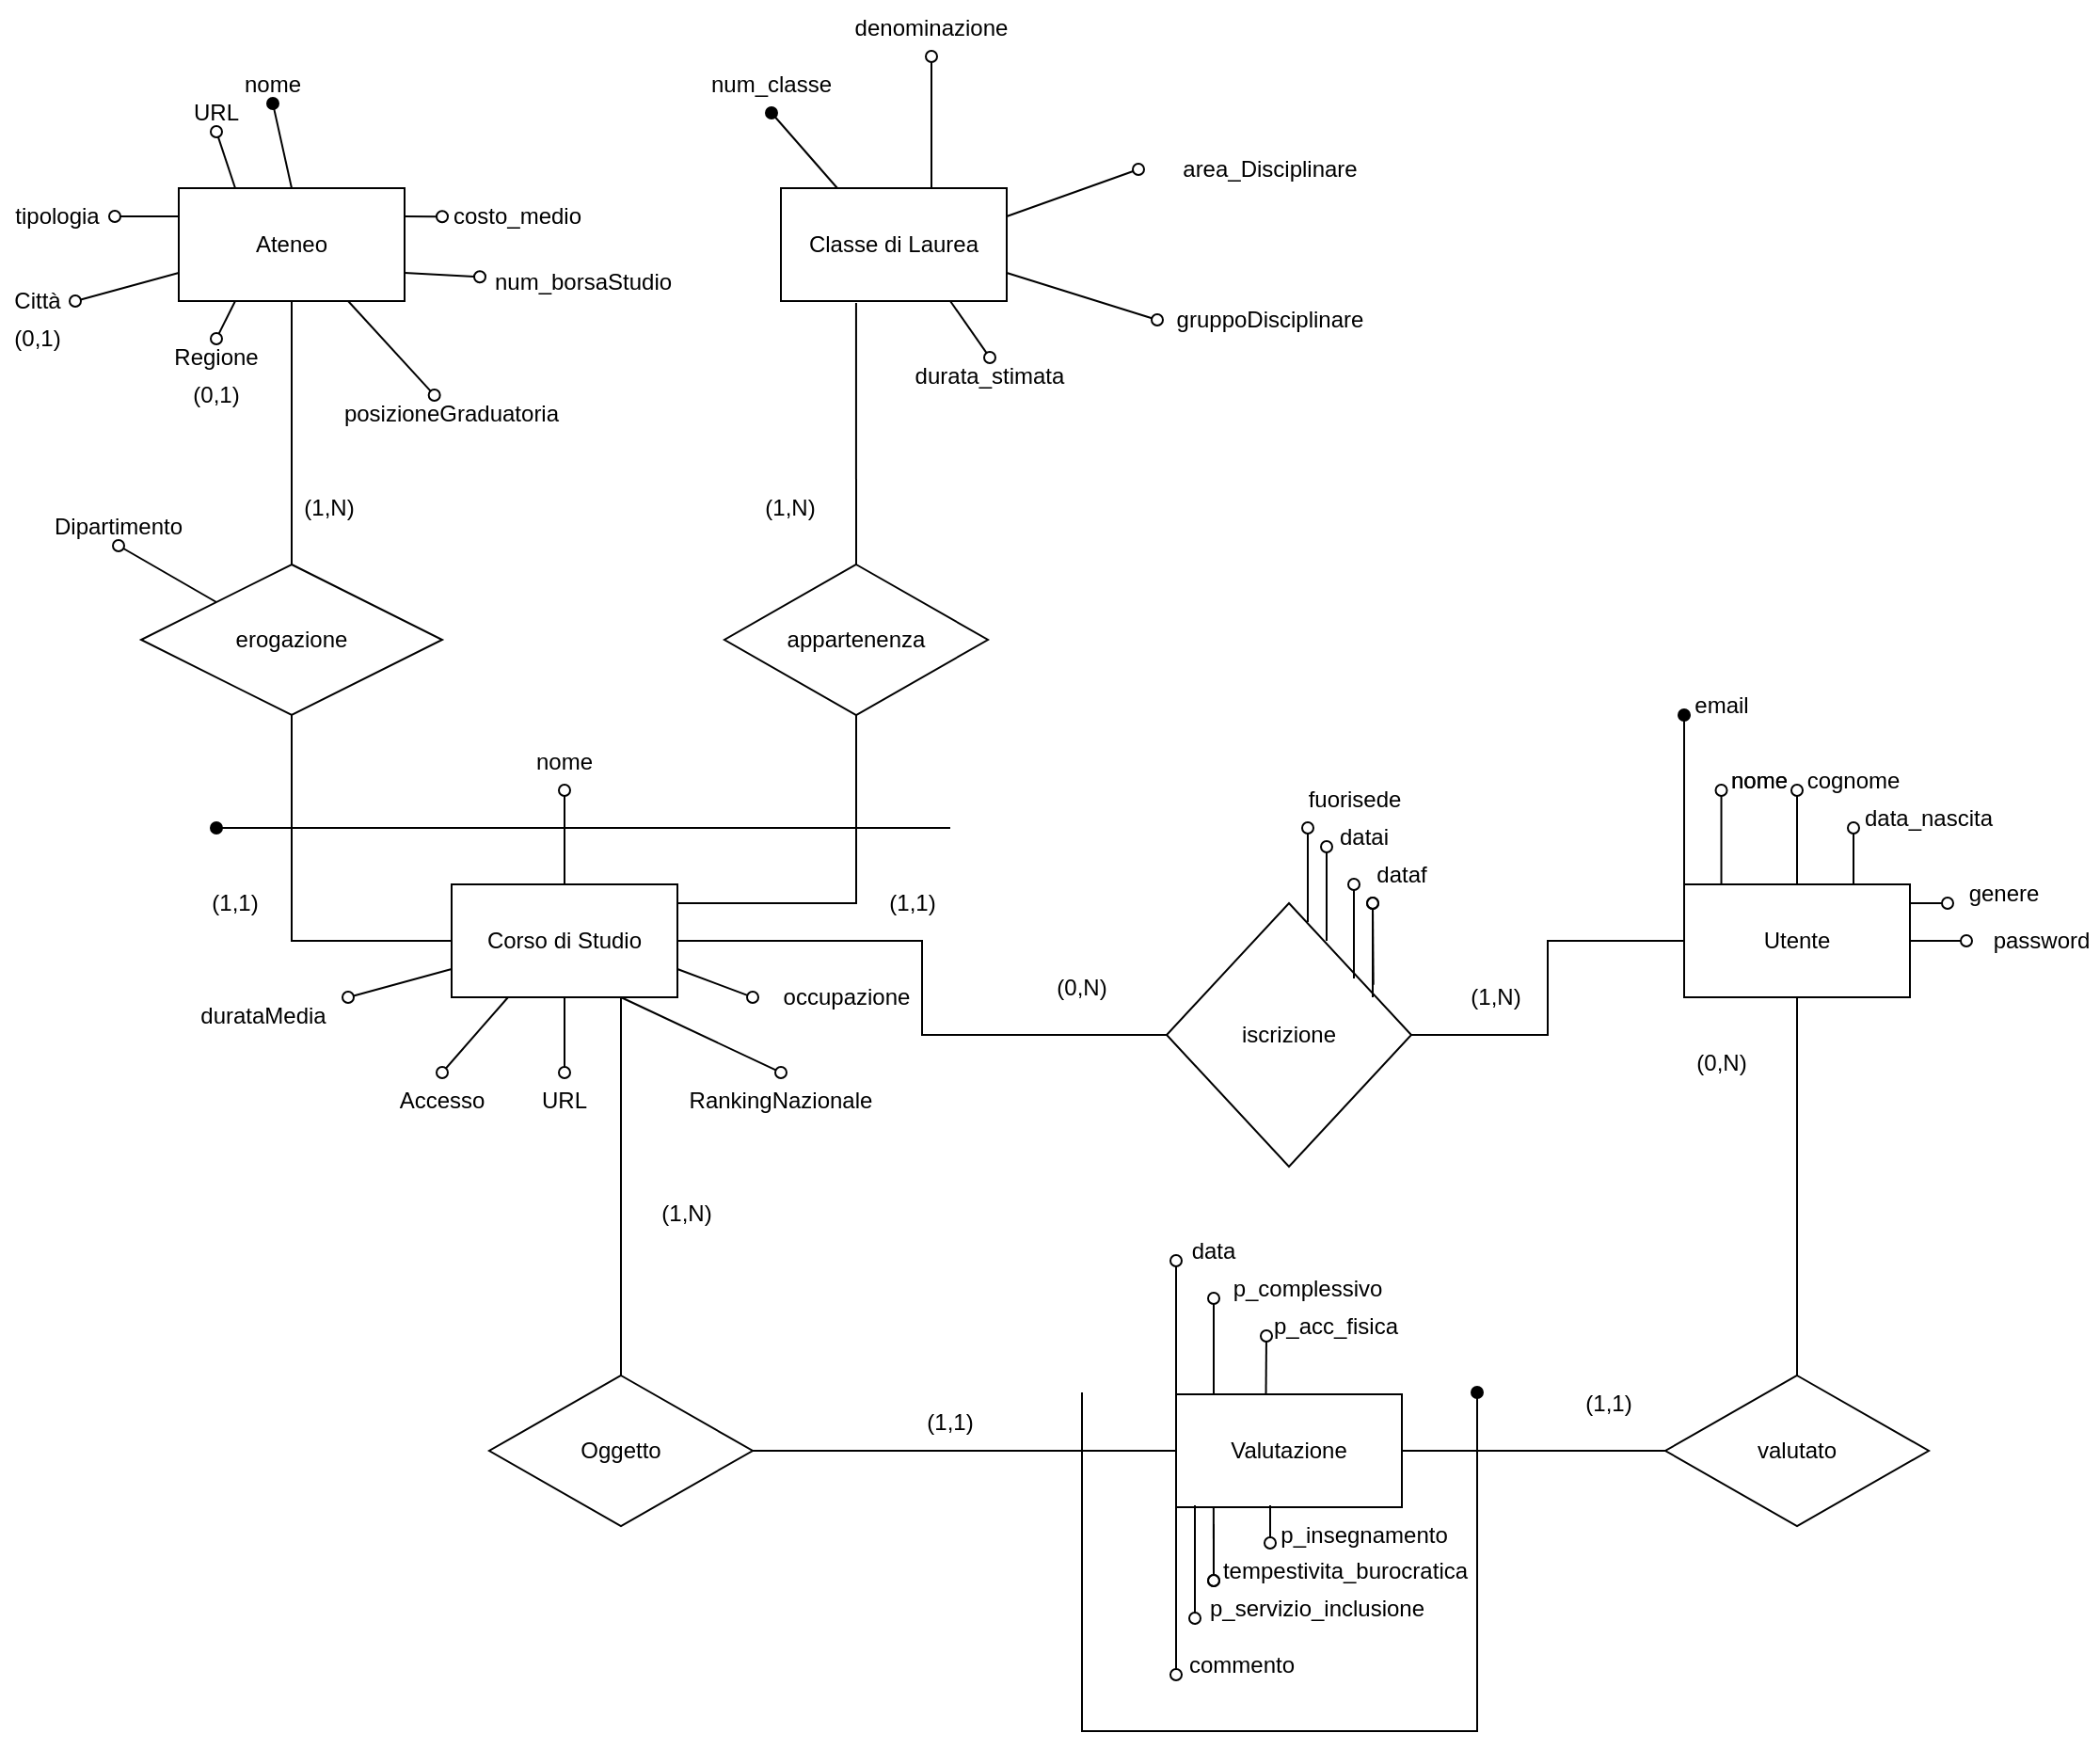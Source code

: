 <mxfile version="20.0.4" type="github">
  <diagram id="Tw52G5-9iIKf3SuXPhqS" name="Pagina-1">
    <mxGraphModel dx="1358" dy="793" grid="1" gridSize="10" guides="1" tooltips="1" connect="1" arrows="1" fold="1" page="1" pageScale="1" pageWidth="1200" pageHeight="1920" math="0" shadow="0">
      <root>
        <mxCell id="0" />
        <mxCell id="1" parent="0" />
        <mxCell id="Zc3-pc-Ox-bb7q902xQl-1" value="Classe di Laurea" style="rounded=0;whiteSpace=wrap;html=1;" parent="1" vertex="1">
          <mxGeometry x="490" y="220" width="120" height="60" as="geometry" />
        </mxCell>
        <mxCell id="Zc3-pc-Ox-bb7q902xQl-2" value="" style="endArrow=oval;html=1;exitX=0.25;exitY=0;exitDx=0;exitDy=0;startArrow=none;startFill=0;endFill=1;entryX=0.5;entryY=1;entryDx=0;entryDy=0;" parent="1" source="Zc3-pc-Ox-bb7q902xQl-1" target="Zc3-pc-Ox-bb7q902xQl-3" edge="1">
          <mxGeometry width="50" height="50" relative="1" as="geometry">
            <mxPoint x="530" y="280" as="sourcePoint" />
            <mxPoint x="520" y="180" as="targetPoint" />
          </mxGeometry>
        </mxCell>
        <mxCell id="Zc3-pc-Ox-bb7q902xQl-3" value="num_classe" style="text;html=1;strokeColor=none;fillColor=none;align=center;verticalAlign=middle;whiteSpace=wrap;rounded=0;" parent="1" vertex="1">
          <mxGeometry x="440" y="150" width="90" height="30" as="geometry" />
        </mxCell>
        <mxCell id="Zc3-pc-Ox-bb7q902xQl-4" value="" style="endArrow=oval;html=1;exitX=0.25;exitY=0;exitDx=0;exitDy=0;startArrow=none;startFill=0;endFill=0;entryX=0.5;entryY=1;entryDx=0;entryDy=0;" parent="1" target="Zc3-pc-Ox-bb7q902xQl-5" edge="1">
          <mxGeometry width="50" height="50" relative="1" as="geometry">
            <mxPoint x="570" y="220" as="sourcePoint" />
            <mxPoint x="570" y="180" as="targetPoint" />
          </mxGeometry>
        </mxCell>
        <mxCell id="Zc3-pc-Ox-bb7q902xQl-5" value="denominazione" style="text;html=1;strokeColor=none;fillColor=none;align=center;verticalAlign=middle;whiteSpace=wrap;rounded=0;" parent="1" vertex="1">
          <mxGeometry x="515" y="120" width="110" height="30" as="geometry" />
        </mxCell>
        <mxCell id="Zc3-pc-Ox-bb7q902xQl-7" value="" style="endArrow=oval;html=1;exitX=1;exitY=0.25;exitDx=0;exitDy=0;startArrow=none;startFill=0;endFill=0;entryX=0;entryY=0.5;entryDx=0;entryDy=0;" parent="1" source="Zc3-pc-Ox-bb7q902xQl-1" target="Zc3-pc-Ox-bb7q902xQl-8" edge="1">
          <mxGeometry width="50" height="50" relative="1" as="geometry">
            <mxPoint x="650" y="240" as="sourcePoint" />
            <mxPoint x="650" y="200" as="targetPoint" />
          </mxGeometry>
        </mxCell>
        <mxCell id="Zc3-pc-Ox-bb7q902xQl-8" value="area_Disciplinare" style="text;html=1;strokeColor=none;fillColor=none;align=center;verticalAlign=middle;whiteSpace=wrap;rounded=0;" parent="1" vertex="1">
          <mxGeometry x="680" y="200" width="140" height="20" as="geometry" />
        </mxCell>
        <mxCell id="Zc3-pc-Ox-bb7q902xQl-11" value="gruppoDisciplinare" style="text;html=1;strokeColor=none;fillColor=none;align=center;verticalAlign=middle;whiteSpace=wrap;rounded=0;" parent="1" vertex="1">
          <mxGeometry x="690" y="280" width="120" height="20" as="geometry" />
        </mxCell>
        <mxCell id="Zc3-pc-Ox-bb7q902xQl-12" value="" style="endArrow=oval;html=1;exitX=1;exitY=0.75;exitDx=0;exitDy=0;startArrow=none;startFill=0;endFill=0;entryX=0;entryY=0.5;entryDx=0;entryDy=0;" parent="1" source="Zc3-pc-Ox-bb7q902xQl-1" target="Zc3-pc-Ox-bb7q902xQl-11" edge="1">
          <mxGeometry width="50" height="50" relative="1" as="geometry">
            <mxPoint x="610" y="300" as="sourcePoint" />
            <mxPoint x="660" y="295" as="targetPoint" />
          </mxGeometry>
        </mxCell>
        <mxCell id="Zc3-pc-Ox-bb7q902xQl-13" value="durata_stimata" style="text;html=1;strokeColor=none;fillColor=none;align=center;verticalAlign=middle;whiteSpace=wrap;rounded=0;" parent="1" vertex="1">
          <mxGeometry x="541" y="310" width="120" height="20" as="geometry" />
        </mxCell>
        <mxCell id="Zc3-pc-Ox-bb7q902xQl-14" value="" style="endArrow=oval;html=1;exitX=0.75;exitY=1;exitDx=0;exitDy=0;startArrow=none;startFill=0;endFill=0;entryX=0.5;entryY=0;entryDx=0;entryDy=0;" parent="1" source="Zc3-pc-Ox-bb7q902xQl-1" target="Zc3-pc-Ox-bb7q902xQl-13" edge="1">
          <mxGeometry width="50" height="50" relative="1" as="geometry">
            <mxPoint x="570" y="330" as="sourcePoint" />
            <mxPoint x="620" y="360" as="targetPoint" />
          </mxGeometry>
        </mxCell>
        <mxCell id="Zc3-pc-Ox-bb7q902xQl-84" style="edgeStyle=none;rounded=0;orthogonalLoop=1;jettySize=auto;html=1;exitX=0.75;exitY=1;exitDx=0;exitDy=0;entryX=0.5;entryY=0;entryDx=0;entryDy=0;startArrow=none;startFill=0;endArrow=oval;endFill=0;" parent="1" source="Zc3-pc-Ox-bb7q902xQl-18" target="Zc3-pc-Ox-bb7q902xQl-83" edge="1">
          <mxGeometry relative="1" as="geometry" />
        </mxCell>
        <mxCell id="Zc3-pc-Ox-bb7q902xQl-87" style="edgeStyle=none;rounded=0;orthogonalLoop=1;jettySize=auto;html=1;exitX=1;exitY=0.75;exitDx=0;exitDy=0;entryX=0;entryY=0.5;entryDx=0;entryDy=0;startArrow=none;startFill=0;endArrow=oval;endFill=0;" parent="1" source="Zc3-pc-Ox-bb7q902xQl-18" target="Zc3-pc-Ox-bb7q902xQl-86" edge="1">
          <mxGeometry relative="1" as="geometry" />
        </mxCell>
        <mxCell id="Zc3-pc-Ox-bb7q902xQl-89" style="edgeStyle=none;rounded=0;orthogonalLoop=1;jettySize=auto;html=1;exitX=0;exitY=0.75;exitDx=0;exitDy=0;entryX=1;entryY=0;entryDx=0;entryDy=0;startArrow=none;startFill=0;endArrow=oval;endFill=0;" parent="1" source="Zc3-pc-Ox-bb7q902xQl-18" target="Zc3-pc-Ox-bb7q902xQl-88" edge="1">
          <mxGeometry relative="1" as="geometry" />
        </mxCell>
        <mxCell id="nnCN2zTp2DGg7A6Hh12X-5" style="edgeStyle=orthogonalEdgeStyle;rounded=0;orthogonalLoop=1;jettySize=auto;html=1;exitX=1;exitY=0.5;exitDx=0;exitDy=0;entryX=0;entryY=0.5;entryDx=0;entryDy=0;endArrow=none;endFill=0;" parent="1" source="Zc3-pc-Ox-bb7q902xQl-18" target="nnCN2zTp2DGg7A6Hh12X-4" edge="1">
          <mxGeometry relative="1" as="geometry" />
        </mxCell>
        <mxCell id="Zc3-pc-Ox-bb7q902xQl-18" value="Corso di Studio" style="rounded=0;whiteSpace=wrap;html=1;gradientColor=none;" parent="1" vertex="1">
          <mxGeometry x="315" y="590" width="120" height="60" as="geometry" />
        </mxCell>
        <mxCell id="Zc3-pc-Ox-bb7q902xQl-21" style="edgeStyle=orthogonalEdgeStyle;rounded=0;orthogonalLoop=1;jettySize=auto;html=1;exitX=0.5;exitY=0;exitDx=0;exitDy=0;entryX=0.333;entryY=1.017;entryDx=0;entryDy=0;startArrow=none;startFill=0;endArrow=none;endFill=0;entryPerimeter=0;" parent="1" source="Zc3-pc-Ox-bb7q902xQl-19" target="Zc3-pc-Ox-bb7q902xQl-1" edge="1">
          <mxGeometry relative="1" as="geometry" />
        </mxCell>
        <mxCell id="Zc3-pc-Ox-bb7q902xQl-69" style="edgeStyle=orthogonalEdgeStyle;rounded=0;orthogonalLoop=1;jettySize=auto;html=1;exitX=0.5;exitY=1;exitDx=0;exitDy=0;startArrow=none;startFill=0;endArrow=none;endFill=0;entryX=1;entryY=0.25;entryDx=0;entryDy=0;" parent="1" target="Zc3-pc-Ox-bb7q902xQl-18" edge="1">
          <mxGeometry relative="1" as="geometry">
            <mxPoint x="530" y="500" as="sourcePoint" />
            <mxPoint x="440" y="600" as="targetPoint" />
            <Array as="points">
              <mxPoint x="530" y="600" />
              <mxPoint x="435" y="600" />
            </Array>
          </mxGeometry>
        </mxCell>
        <mxCell id="Zc3-pc-Ox-bb7q902xQl-19" value="appartenenza" style="rhombus;whiteSpace=wrap;html=1;rounded=0;gradientColor=none;" parent="1" vertex="1">
          <mxGeometry x="460" y="420" width="140" height="80" as="geometry" />
        </mxCell>
        <mxCell id="Zc3-pc-Ox-bb7q902xQl-73" style="rounded=0;orthogonalLoop=1;jettySize=auto;html=1;exitX=0.5;exitY=1;exitDx=0;exitDy=0;entryX=0.5;entryY=0;entryDx=0;entryDy=0;startArrow=oval;startFill=0;endArrow=none;endFill=0;" parent="1" source="Zc3-pc-Ox-bb7q902xQl-22" target="Zc3-pc-Ox-bb7q902xQl-18" edge="1">
          <mxGeometry relative="1" as="geometry" />
        </mxCell>
        <mxCell id="Zc3-pc-Ox-bb7q902xQl-22" value="nome" style="text;html=1;strokeColor=none;fillColor=none;align=center;verticalAlign=middle;whiteSpace=wrap;rounded=0;" parent="1" vertex="1">
          <mxGeometry x="355" y="510" width="40" height="30" as="geometry" />
        </mxCell>
        <mxCell id="Zc3-pc-Ox-bb7q902xQl-25" value="(1,1)" style="text;html=1;strokeColor=none;fillColor=none;align=center;verticalAlign=middle;whiteSpace=wrap;rounded=0;" parent="1" vertex="1">
          <mxGeometry x="540" y="590" width="40" height="20" as="geometry" />
        </mxCell>
        <mxCell id="Zc3-pc-Ox-bb7q902xQl-26" value="(1,N)" style="text;html=1;strokeColor=none;fillColor=none;align=center;verticalAlign=middle;whiteSpace=wrap;rounded=0;" parent="1" vertex="1">
          <mxGeometry x="475" y="380" width="40" height="20" as="geometry" />
        </mxCell>
        <mxCell id="Zc3-pc-Ox-bb7q902xQl-32" style="edgeStyle=orthogonalEdgeStyle;rounded=0;orthogonalLoop=1;jettySize=auto;html=1;exitX=0.5;exitY=1;exitDx=0;exitDy=0;startArrow=none;startFill=0;endArrow=none;endFill=0;" parent="1" source="Zc3-pc-Ox-bb7q902xQl-28" target="Zc3-pc-Ox-bb7q902xQl-29" edge="1">
          <mxGeometry relative="1" as="geometry" />
        </mxCell>
        <mxCell id="Zc3-pc-Ox-bb7q902xQl-52" style="rounded=0;orthogonalLoop=1;jettySize=auto;html=1;exitX=0;exitY=0.25;exitDx=0;exitDy=0;entryX=1;entryY=0.5;entryDx=0;entryDy=0;startArrow=none;startFill=0;endArrow=oval;endFill=0;" parent="1" source="Zc3-pc-Ox-bb7q902xQl-28" target="Zc3-pc-Ox-bb7q902xQl-50" edge="1">
          <mxGeometry relative="1" as="geometry" />
        </mxCell>
        <mxCell id="Zc3-pc-Ox-bb7q902xQl-57" style="edgeStyle=none;rounded=0;orthogonalLoop=1;jettySize=auto;html=1;exitX=0.25;exitY=1;exitDx=0;exitDy=0;entryX=0.5;entryY=0;entryDx=0;entryDy=0;startArrow=none;startFill=0;endArrow=oval;endFill=0;" parent="1" source="Zc3-pc-Ox-bb7q902xQl-28" target="Zc3-pc-Ox-bb7q902xQl-54" edge="1">
          <mxGeometry relative="1" as="geometry" />
        </mxCell>
        <mxCell id="Zc3-pc-Ox-bb7q902xQl-58" style="edgeStyle=none;rounded=0;orthogonalLoop=1;jettySize=auto;html=1;exitX=0;exitY=0.75;exitDx=0;exitDy=0;entryX=1;entryY=0.5;entryDx=0;entryDy=0;startArrow=none;startFill=0;endArrow=oval;endFill=0;" parent="1" source="Zc3-pc-Ox-bb7q902xQl-28" target="Zc3-pc-Ox-bb7q902xQl-53" edge="1">
          <mxGeometry relative="1" as="geometry" />
        </mxCell>
        <mxCell id="Zc3-pc-Ox-bb7q902xQl-65" style="edgeStyle=none;rounded=0;orthogonalLoop=1;jettySize=auto;html=1;exitX=1;exitY=0.25;exitDx=0;exitDy=0;startArrow=none;startFill=0;endArrow=oval;endFill=0;" parent="1" source="Zc3-pc-Ox-bb7q902xQl-28" edge="1">
          <mxGeometry relative="1" as="geometry">
            <mxPoint x="310" y="235.143" as="targetPoint" />
          </mxGeometry>
        </mxCell>
        <mxCell id="Zc3-pc-Ox-bb7q902xQl-66" style="edgeStyle=none;rounded=0;orthogonalLoop=1;jettySize=auto;html=1;exitX=1;exitY=0.75;exitDx=0;exitDy=0;startArrow=none;startFill=0;endArrow=oval;endFill=0;" parent="1" source="Zc3-pc-Ox-bb7q902xQl-28" target="Zc3-pc-Ox-bb7q902xQl-64" edge="1">
          <mxGeometry relative="1" as="geometry" />
        </mxCell>
        <mxCell id="Zc3-pc-Ox-bb7q902xQl-82" style="edgeStyle=none;rounded=0;orthogonalLoop=1;jettySize=auto;html=1;exitX=0.75;exitY=1;exitDx=0;exitDy=0;startArrow=none;startFill=0;endArrow=oval;endFill=0;" parent="1" source="Zc3-pc-Ox-bb7q902xQl-28" target="Zc3-pc-Ox-bb7q902xQl-81" edge="1">
          <mxGeometry relative="1" as="geometry" />
        </mxCell>
        <mxCell id="Zc3-pc-Ox-bb7q902xQl-28" value="Ateneo" style="rounded=0;whiteSpace=wrap;html=1;gradientColor=none;" parent="1" vertex="1">
          <mxGeometry x="170" y="220" width="120" height="60" as="geometry" />
        </mxCell>
        <mxCell id="Zc3-pc-Ox-bb7q902xQl-33" style="edgeStyle=orthogonalEdgeStyle;rounded=0;orthogonalLoop=1;jettySize=auto;html=1;exitX=0.5;exitY=1;exitDx=0;exitDy=0;entryX=0;entryY=0.5;entryDx=0;entryDy=0;startArrow=none;startFill=0;endArrow=none;endFill=0;" parent="1" source="Zc3-pc-Ox-bb7q902xQl-29" target="Zc3-pc-Ox-bb7q902xQl-18" edge="1">
          <mxGeometry relative="1" as="geometry" />
        </mxCell>
        <mxCell id="Zc3-pc-Ox-bb7q902xQl-29" value="erogazione" style="rhombus;whiteSpace=wrap;html=1;rounded=0;gradientColor=none;" parent="1" vertex="1">
          <mxGeometry x="150" y="420" width="160" height="80" as="geometry" />
        </mxCell>
        <mxCell id="Zc3-pc-Ox-bb7q902xQl-34" value="(1,1)" style="text;html=1;strokeColor=none;fillColor=none;align=center;verticalAlign=middle;whiteSpace=wrap;rounded=0;" parent="1" vertex="1">
          <mxGeometry x="180" y="590" width="40" height="20" as="geometry" />
        </mxCell>
        <mxCell id="Zc3-pc-Ox-bb7q902xQl-35" value="(1,N)" style="text;html=1;strokeColor=none;fillColor=none;align=center;verticalAlign=middle;whiteSpace=wrap;rounded=0;" parent="1" vertex="1">
          <mxGeometry x="230" y="380" width="40" height="20" as="geometry" />
        </mxCell>
        <mxCell id="Zc3-pc-Ox-bb7q902xQl-38" value="nome" style="text;html=1;strokeColor=none;fillColor=none;align=center;verticalAlign=middle;whiteSpace=wrap;rounded=0;" parent="1" vertex="1">
          <mxGeometry x="200" y="155" width="40" height="20" as="geometry" />
        </mxCell>
        <mxCell id="Zc3-pc-Ox-bb7q902xQl-39" value="" style="endArrow=oval;html=1;exitX=0.5;exitY=0;exitDx=0;exitDy=0;startArrow=none;startFill=0;endFill=1;entryX=0.5;entryY=1;entryDx=0;entryDy=0;" parent="1" source="Zc3-pc-Ox-bb7q902xQl-28" target="Zc3-pc-Ox-bb7q902xQl-38" edge="1">
          <mxGeometry width="50" height="50" relative="1" as="geometry">
            <mxPoint x="100" y="135" as="sourcePoint" />
            <mxPoint x="220" y="220" as="targetPoint" />
          </mxGeometry>
        </mxCell>
        <mxCell id="Zc3-pc-Ox-bb7q902xQl-45" value="" style="endArrow=oval;html=1;exitX=0.25;exitY=0;exitDx=0;exitDy=0;startArrow=none;startFill=0;endFill=0;entryX=0.5;entryY=1;entryDx=0;entryDy=0;" parent="1" source="Zc3-pc-Ox-bb7q902xQl-28" target="Zc3-pc-Ox-bb7q902xQl-46" edge="1">
          <mxGeometry width="50" height="50" relative="1" as="geometry">
            <mxPoint x="160" y="220" as="sourcePoint" />
            <mxPoint x="180" y="220" as="targetPoint" />
          </mxGeometry>
        </mxCell>
        <mxCell id="Zc3-pc-Ox-bb7q902xQl-46" value="URL" style="text;html=1;strokeColor=none;fillColor=none;align=center;verticalAlign=middle;whiteSpace=wrap;rounded=0;" parent="1" vertex="1">
          <mxGeometry x="170" y="170" width="40" height="20" as="geometry" />
        </mxCell>
        <mxCell id="Zc3-pc-Ox-bb7q902xQl-50" value="tipologia" style="text;html=1;strokeColor=none;fillColor=none;align=center;verticalAlign=middle;whiteSpace=wrap;rounded=0;" parent="1" vertex="1">
          <mxGeometry x="75" y="225" width="61" height="20" as="geometry" />
        </mxCell>
        <mxCell id="Zc3-pc-Ox-bb7q902xQl-53" value="Città" style="text;html=1;strokeColor=none;fillColor=none;align=center;verticalAlign=middle;whiteSpace=wrap;rounded=0;" parent="1" vertex="1">
          <mxGeometry x="75" y="270" width="40" height="20" as="geometry" />
        </mxCell>
        <mxCell id="Zc3-pc-Ox-bb7q902xQl-54" value="Regione" style="text;html=1;strokeColor=none;fillColor=none;align=center;verticalAlign=middle;whiteSpace=wrap;rounded=0;" parent="1" vertex="1">
          <mxGeometry x="170" y="300" width="40" height="20" as="geometry" />
        </mxCell>
        <mxCell id="Zc3-pc-Ox-bb7q902xQl-72" style="edgeStyle=orthogonalEdgeStyle;rounded=0;orthogonalLoop=1;jettySize=auto;html=1;exitX=0.5;exitY=0;exitDx=0;exitDy=0;entryX=0.5;entryY=1;entryDx=0;entryDy=0;startArrow=oval;startFill=0;endArrow=none;endFill=0;" parent="1" source="Zc3-pc-Ox-bb7q902xQl-59" target="Zc3-pc-Ox-bb7q902xQl-18" edge="1">
          <mxGeometry relative="1" as="geometry" />
        </mxCell>
        <mxCell id="Zc3-pc-Ox-bb7q902xQl-59" value="URL" style="text;html=1;strokeColor=none;fillColor=none;align=center;verticalAlign=middle;whiteSpace=wrap;rounded=0;" parent="1" vertex="1">
          <mxGeometry x="355" y="690" width="40" height="30" as="geometry" />
        </mxCell>
        <mxCell id="Zc3-pc-Ox-bb7q902xQl-61" value="(0,1)" style="text;html=1;strokeColor=none;fillColor=none;align=center;verticalAlign=middle;whiteSpace=wrap;rounded=0;" parent="1" vertex="1">
          <mxGeometry x="75" y="290" width="40" height="20" as="geometry" />
        </mxCell>
        <mxCell id="Zc3-pc-Ox-bb7q902xQl-62" value="(0,1)" style="text;html=1;strokeColor=none;fillColor=none;align=center;verticalAlign=middle;whiteSpace=wrap;rounded=0;" parent="1" vertex="1">
          <mxGeometry x="170" y="320" width="40" height="20" as="geometry" />
        </mxCell>
        <mxCell id="Zc3-pc-Ox-bb7q902xQl-63" value="costo_medio" style="text;html=1;strokeColor=none;fillColor=none;align=center;verticalAlign=middle;whiteSpace=wrap;rounded=0;" parent="1" vertex="1">
          <mxGeometry x="330" y="225" width="40" height="20" as="geometry" />
        </mxCell>
        <mxCell id="Zc3-pc-Ox-bb7q902xQl-64" value="num_borsaStudio" style="text;html=1;strokeColor=none;fillColor=none;align=center;verticalAlign=middle;whiteSpace=wrap;rounded=0;" parent="1" vertex="1">
          <mxGeometry x="330" y="260" width="110" height="20" as="geometry" />
        </mxCell>
        <mxCell id="Zc3-pc-Ox-bb7q902xQl-71" style="rounded=0;orthogonalLoop=1;jettySize=auto;html=1;exitX=0.5;exitY=0;exitDx=0;exitDy=0;entryX=0.25;entryY=1;entryDx=0;entryDy=0;startArrow=oval;startFill=0;endArrow=none;endFill=0;" parent="1" source="Zc3-pc-Ox-bb7q902xQl-70" target="Zc3-pc-Ox-bb7q902xQl-18" edge="1">
          <mxGeometry relative="1" as="geometry" />
        </mxCell>
        <mxCell id="Zc3-pc-Ox-bb7q902xQl-70" value="Accesso" style="text;html=1;strokeColor=none;fillColor=none;align=center;verticalAlign=middle;whiteSpace=wrap;rounded=0;" parent="1" vertex="1">
          <mxGeometry x="290" y="690" width="40" height="30" as="geometry" />
        </mxCell>
        <mxCell id="Zc3-pc-Ox-bb7q902xQl-74" value="" style="endArrow=none;html=1;startArrow=oval;startFill=1;" parent="1" edge="1">
          <mxGeometry width="50" height="50" relative="1" as="geometry">
            <mxPoint x="190" y="560" as="sourcePoint" />
            <mxPoint x="580" y="560" as="targetPoint" />
          </mxGeometry>
        </mxCell>
        <mxCell id="Zc3-pc-Ox-bb7q902xQl-79" style="edgeStyle=none;rounded=0;orthogonalLoop=1;jettySize=auto;html=1;exitX=0.5;exitY=1;exitDx=0;exitDy=0;entryX=0;entryY=0;entryDx=0;entryDy=0;startArrow=oval;startFill=0;endArrow=none;endFill=0;" parent="1" source="Zc3-pc-Ox-bb7q902xQl-78" target="Zc3-pc-Ox-bb7q902xQl-29" edge="1">
          <mxGeometry relative="1" as="geometry" />
        </mxCell>
        <mxCell id="Zc3-pc-Ox-bb7q902xQl-78" value="Dipartimento" style="text;html=1;strokeColor=none;fillColor=none;align=center;verticalAlign=middle;whiteSpace=wrap;rounded=0;" parent="1" vertex="1">
          <mxGeometry x="90" y="390" width="96" height="20" as="geometry" />
        </mxCell>
        <mxCell id="Zc3-pc-Ox-bb7q902xQl-81" value="posizioneGraduatoria" style="text;html=1;strokeColor=none;fillColor=none;align=center;verticalAlign=middle;whiteSpace=wrap;rounded=0;" parent="1" vertex="1">
          <mxGeometry x="250" y="330" width="130" height="20" as="geometry" />
        </mxCell>
        <mxCell id="Zc3-pc-Ox-bb7q902xQl-83" value="RankingNazionale" style="text;html=1;strokeColor=none;fillColor=none;align=center;verticalAlign=middle;whiteSpace=wrap;rounded=0;" parent="1" vertex="1">
          <mxGeometry x="420" y="690" width="140" height="30" as="geometry" />
        </mxCell>
        <mxCell id="Zc3-pc-Ox-bb7q902xQl-86" value="occupazione" style="text;html=1;strokeColor=none;fillColor=none;align=center;verticalAlign=middle;whiteSpace=wrap;rounded=0;" parent="1" vertex="1">
          <mxGeometry x="475" y="640" width="100" height="20" as="geometry" />
        </mxCell>
        <mxCell id="Zc3-pc-Ox-bb7q902xQl-88" value="durataMedia" style="text;html=1;strokeColor=none;fillColor=none;align=center;verticalAlign=middle;whiteSpace=wrap;rounded=0;" parent="1" vertex="1">
          <mxGeometry x="170" y="650" width="90" height="20" as="geometry" />
        </mxCell>
        <mxCell id="izcgcYNfWqisvGKWsfi4-14" style="edgeStyle=orthogonalEdgeStyle;rounded=0;orthogonalLoop=1;jettySize=auto;html=1;exitX=0.5;exitY=1;exitDx=0;exitDy=0;entryX=0.5;entryY=0;entryDx=0;entryDy=0;endArrow=none;endFill=0;" parent="1" source="izcgcYNfWqisvGKWsfi4-1" target="izcgcYNfWqisvGKWsfi4-13" edge="1">
          <mxGeometry relative="1" as="geometry" />
        </mxCell>
        <mxCell id="izcgcYNfWqisvGKWsfi4-1" value="Utente" style="rounded=0;whiteSpace=wrap;html=1;" parent="1" vertex="1">
          <mxGeometry x="970" y="590" width="120" height="60" as="geometry" />
        </mxCell>
        <mxCell id="izcgcYNfWqisvGKWsfi4-19" style="edgeStyle=orthogonalEdgeStyle;rounded=0;orthogonalLoop=1;jettySize=auto;html=1;exitX=0;exitY=0.5;exitDx=0;exitDy=0;entryX=1;entryY=0.5;entryDx=0;entryDy=0;endArrow=none;endFill=0;" parent="1" source="izcgcYNfWqisvGKWsfi4-2" target="izcgcYNfWqisvGKWsfi4-16" edge="1">
          <mxGeometry relative="1" as="geometry" />
        </mxCell>
        <mxCell id="izcgcYNfWqisvGKWsfi4-2" value="Valutazione" style="rounded=0;whiteSpace=wrap;html=1;" parent="1" vertex="1">
          <mxGeometry x="700" y="861" width="120" height="60" as="geometry" />
        </mxCell>
        <mxCell id="izcgcYNfWqisvGKWsfi4-15" style="edgeStyle=orthogonalEdgeStyle;rounded=0;orthogonalLoop=1;jettySize=auto;html=1;exitX=0;exitY=0.5;exitDx=0;exitDy=0;entryX=1;entryY=0.5;entryDx=0;entryDy=0;endArrow=none;endFill=0;" parent="1" source="izcgcYNfWqisvGKWsfi4-13" target="izcgcYNfWqisvGKWsfi4-2" edge="1">
          <mxGeometry relative="1" as="geometry" />
        </mxCell>
        <mxCell id="izcgcYNfWqisvGKWsfi4-13" value="valutato" style="rhombus;whiteSpace=wrap;html=1;" parent="1" vertex="1">
          <mxGeometry x="960" y="851" width="140" height="80" as="geometry" />
        </mxCell>
        <mxCell id="izcgcYNfWqisvGKWsfi4-21" style="edgeStyle=orthogonalEdgeStyle;rounded=0;orthogonalLoop=1;jettySize=auto;html=1;exitX=0.5;exitY=0;exitDx=0;exitDy=0;entryX=0.75;entryY=1;entryDx=0;entryDy=0;endArrow=none;endFill=0;" parent="1" source="izcgcYNfWqisvGKWsfi4-16" target="Zc3-pc-Ox-bb7q902xQl-18" edge="1">
          <mxGeometry relative="1" as="geometry" />
        </mxCell>
        <mxCell id="izcgcYNfWqisvGKWsfi4-16" value="Oggetto" style="rhombus;whiteSpace=wrap;html=1;" parent="1" vertex="1">
          <mxGeometry x="335" y="851" width="140" height="80" as="geometry" />
        </mxCell>
        <mxCell id="nnCN2zTp2DGg7A6Hh12X-1" value="(1,N)" style="text;html=1;strokeColor=none;fillColor=none;align=center;verticalAlign=middle;whiteSpace=wrap;rounded=0;" parent="1" vertex="1">
          <mxGeometry x="410" y="750" width="60" height="30" as="geometry" />
        </mxCell>
        <mxCell id="nnCN2zTp2DGg7A6Hh12X-2" value="(1,1)" style="text;html=1;strokeColor=none;fillColor=none;align=center;verticalAlign=middle;whiteSpace=wrap;rounded=0;" parent="1" vertex="1">
          <mxGeometry x="900" y="851" width="60" height="30" as="geometry" />
        </mxCell>
        <mxCell id="nnCN2zTp2DGg7A6Hh12X-3" value="(0,N)" style="text;html=1;strokeColor=none;fillColor=none;align=center;verticalAlign=middle;whiteSpace=wrap;rounded=0;" parent="1" vertex="1">
          <mxGeometry x="960" y="670" width="60" height="30" as="geometry" />
        </mxCell>
        <mxCell id="nnCN2zTp2DGg7A6Hh12X-6" style="edgeStyle=orthogonalEdgeStyle;rounded=0;orthogonalLoop=1;jettySize=auto;html=1;exitX=1;exitY=0.5;exitDx=0;exitDy=0;entryX=0;entryY=0.5;entryDx=0;entryDy=0;endArrow=none;endFill=0;" parent="1" source="nnCN2zTp2DGg7A6Hh12X-4" target="izcgcYNfWqisvGKWsfi4-1" edge="1">
          <mxGeometry relative="1" as="geometry" />
        </mxCell>
        <mxCell id="nnCN2zTp2DGg7A6Hh12X-4" value="iscrizione" style="rhombus;whiteSpace=wrap;html=1;" parent="1" vertex="1">
          <mxGeometry x="695" y="600" width="130" height="140" as="geometry" />
        </mxCell>
        <mxCell id="nnCN2zTp2DGg7A6Hh12X-7" value="(0,N)" style="text;html=1;strokeColor=none;fillColor=none;align=center;verticalAlign=middle;whiteSpace=wrap;rounded=0;" parent="1" vertex="1">
          <mxGeometry x="620" y="630" width="60" height="30" as="geometry" />
        </mxCell>
        <mxCell id="nnCN2zTp2DGg7A6Hh12X-8" value="(1,N)" style="text;html=1;strokeColor=none;fillColor=none;align=center;verticalAlign=middle;whiteSpace=wrap;rounded=0;" parent="1" vertex="1">
          <mxGeometry x="840" y="635" width="60" height="30" as="geometry" />
        </mxCell>
        <mxCell id="EaqSRxvuwXTQ13jlfJKO-2" style="rounded=0;orthogonalLoop=1;jettySize=auto;html=1;exitX=0.5;exitY=1;exitDx=0;exitDy=0;entryX=0.5;entryY=0;entryDx=0;entryDy=0;startArrow=oval;startFill=0;endArrow=none;endFill=0;" parent="1" edge="1">
          <mxGeometry relative="1" as="geometry">
            <mxPoint x="770" y="560" as="sourcePoint" />
            <mxPoint x="770" y="610" as="targetPoint" />
          </mxGeometry>
        </mxCell>
        <mxCell id="EaqSRxvuwXTQ13jlfJKO-5" value="fuorisede" style="text;html=1;strokeColor=none;fillColor=none;align=center;verticalAlign=middle;whiteSpace=wrap;rounded=0;" parent="1" vertex="1">
          <mxGeometry x="765" y="530" width="60" height="30" as="geometry" />
        </mxCell>
        <mxCell id="EaqSRxvuwXTQ13jlfJKO-9" style="rounded=0;orthogonalLoop=1;jettySize=auto;html=1;exitX=0.5;exitY=1;exitDx=0;exitDy=0;entryX=0.5;entryY=0;entryDx=0;entryDy=0;startArrow=oval;startFill=0;endArrow=none;endFill=0;" parent="1" edge="1">
          <mxGeometry relative="1" as="geometry">
            <mxPoint x="780" y="570" as="sourcePoint" />
            <mxPoint x="780" y="620" as="targetPoint" />
          </mxGeometry>
        </mxCell>
        <mxCell id="EaqSRxvuwXTQ13jlfJKO-10" style="rounded=0;orthogonalLoop=1;jettySize=auto;html=1;exitX=0.5;exitY=1;exitDx=0;exitDy=0;entryX=0.5;entryY=0;entryDx=0;entryDy=0;startArrow=oval;startFill=0;endArrow=none;endFill=0;" parent="1" edge="1">
          <mxGeometry relative="1" as="geometry">
            <mxPoint x="794.5" y="590" as="sourcePoint" />
            <mxPoint x="794.5" y="640" as="targetPoint" />
          </mxGeometry>
        </mxCell>
        <mxCell id="EaqSRxvuwXTQ13jlfJKO-12" value="datai" style="text;html=1;strokeColor=none;fillColor=none;align=center;verticalAlign=middle;whiteSpace=wrap;rounded=0;" parent="1" vertex="1">
          <mxGeometry x="770" y="550" width="60" height="30" as="geometry" />
        </mxCell>
        <mxCell id="EaqSRxvuwXTQ13jlfJKO-13" value="dataf" style="text;html=1;strokeColor=none;fillColor=none;align=center;verticalAlign=middle;whiteSpace=wrap;rounded=0;" parent="1" vertex="1">
          <mxGeometry x="790" y="570" width="60" height="30" as="geometry" />
        </mxCell>
        <mxCell id="EaqSRxvuwXTQ13jlfJKO-15" style="rounded=0;orthogonalLoop=1;jettySize=auto;html=1;exitX=0.5;exitY=1;exitDx=0;exitDy=0;entryX=0.5;entryY=0;entryDx=0;entryDy=0;startArrow=oval;startFill=0;endArrow=none;endFill=0;" parent="1" edge="1">
          <mxGeometry relative="1" as="geometry">
            <mxPoint x="804.5" y="600" as="sourcePoint" />
            <mxPoint x="804.5" y="650" as="targetPoint" />
          </mxGeometry>
        </mxCell>
        <mxCell id="EaqSRxvuwXTQ13jlfJKO-16" style="rounded=0;orthogonalLoop=1;jettySize=auto;html=1;exitX=0.5;exitY=1;exitDx=0;exitDy=0;entryX=0.845;entryY=0.31;entryDx=0;entryDy=0;startArrow=oval;startFill=0;endArrow=none;endFill=0;entryPerimeter=0;" parent="1" target="nnCN2zTp2DGg7A6Hh12X-4" edge="1">
          <mxGeometry relative="1" as="geometry">
            <mxPoint x="804.5" y="600" as="sourcePoint" />
            <mxPoint x="804.5" y="650" as="targetPoint" />
          </mxGeometry>
        </mxCell>
        <mxCell id="EaqSRxvuwXTQ13jlfJKO-19" value="nome" style="text;html=1;strokeColor=none;fillColor=none;align=center;verticalAlign=middle;whiteSpace=wrap;rounded=0;" parent="1" vertex="1">
          <mxGeometry x="980" y="520" width="60" height="30" as="geometry" />
        </mxCell>
        <mxCell id="EaqSRxvuwXTQ13jlfJKO-22" value="cognome" style="text;html=1;strokeColor=none;fillColor=none;align=center;verticalAlign=middle;whiteSpace=wrap;rounded=0;" parent="1" vertex="1">
          <mxGeometry x="1030" y="520" width="60" height="30" as="geometry" />
        </mxCell>
        <mxCell id="EaqSRxvuwXTQ13jlfJKO-25" style="rounded=0;orthogonalLoop=1;jettySize=auto;html=1;entryX=0.75;entryY=0;entryDx=0;entryDy=0;startArrow=oval;startFill=0;endArrow=none;endFill=0;" parent="1" target="izcgcYNfWqisvGKWsfi4-1" edge="1">
          <mxGeometry relative="1" as="geometry">
            <mxPoint x="1060" y="560" as="sourcePoint" />
            <mxPoint x="1039" y="600" as="targetPoint" />
          </mxGeometry>
        </mxCell>
        <mxCell id="EaqSRxvuwXTQ13jlfJKO-26" value="data_nascita" style="text;html=1;strokeColor=none;fillColor=none;align=center;verticalAlign=middle;whiteSpace=wrap;rounded=0;" parent="1" vertex="1">
          <mxGeometry x="1070" y="540" width="60" height="30" as="geometry" />
        </mxCell>
        <mxCell id="EaqSRxvuwXTQ13jlfJKO-27" style="rounded=0;orthogonalLoop=1;jettySize=auto;html=1;entryX=0.5;entryY=0;entryDx=0;entryDy=0;startArrow=oval;startFill=1;endArrow=none;endFill=0;" parent="1" edge="1">
          <mxGeometry relative="1" as="geometry">
            <mxPoint x="970" y="500" as="sourcePoint" />
            <mxPoint x="970" y="590" as="targetPoint" />
          </mxGeometry>
        </mxCell>
        <mxCell id="EaqSRxvuwXTQ13jlfJKO-29" value="email" style="text;html=1;strokeColor=none;fillColor=none;align=center;verticalAlign=middle;whiteSpace=wrap;rounded=0;" parent="1" vertex="1">
          <mxGeometry x="960" y="480" width="60" height="30" as="geometry" />
        </mxCell>
        <mxCell id="EaqSRxvuwXTQ13jlfJKO-30" style="rounded=0;orthogonalLoop=1;jettySize=auto;html=1;entryX=1.002;entryY=0.166;entryDx=0;entryDy=0;startArrow=oval;startFill=0;endArrow=none;endFill=0;entryPerimeter=0;" parent="1" target="izcgcYNfWqisvGKWsfi4-1" edge="1">
          <mxGeometry relative="1" as="geometry">
            <mxPoint x="1110" y="600" as="sourcePoint" />
            <mxPoint x="1070" y="600" as="targetPoint" />
            <Array as="points" />
          </mxGeometry>
        </mxCell>
        <mxCell id="EaqSRxvuwXTQ13jlfJKO-31" style="rounded=0;orthogonalLoop=1;jettySize=auto;html=1;exitX=0.5;exitY=1;exitDx=0;exitDy=0;entryX=0.5;entryY=0;entryDx=0;entryDy=0;startArrow=oval;startFill=0;endArrow=none;endFill=0;" parent="1" edge="1">
          <mxGeometry relative="1" as="geometry">
            <mxPoint x="989.76" y="540" as="sourcePoint" />
            <mxPoint x="989.76" y="590" as="targetPoint" />
          </mxGeometry>
        </mxCell>
        <mxCell id="EaqSRxvuwXTQ13jlfJKO-33" value="nome" style="text;html=1;strokeColor=none;fillColor=none;align=center;verticalAlign=middle;whiteSpace=wrap;rounded=0;" parent="1" vertex="1">
          <mxGeometry x="980" y="520" width="60" height="30" as="geometry" />
        </mxCell>
        <mxCell id="EaqSRxvuwXTQ13jlfJKO-34" style="rounded=0;orthogonalLoop=1;jettySize=auto;html=1;exitX=0.5;exitY=1;exitDx=0;exitDy=0;entryX=0.5;entryY=0;entryDx=0;entryDy=0;startArrow=oval;startFill=0;endArrow=none;endFill=0;" parent="1" edge="1">
          <mxGeometry relative="1" as="geometry">
            <mxPoint x="1030" y="540" as="sourcePoint" />
            <mxPoint x="1030" y="590" as="targetPoint" />
          </mxGeometry>
        </mxCell>
        <mxCell id="EaqSRxvuwXTQ13jlfJKO-36" value="genere" style="text;html=1;strokeColor=none;fillColor=none;align=center;verticalAlign=middle;whiteSpace=wrap;rounded=0;" parent="1" vertex="1">
          <mxGeometry x="1110" y="580" width="60" height="30" as="geometry" />
        </mxCell>
        <mxCell id="EaqSRxvuwXTQ13jlfJKO-37" style="rounded=0;orthogonalLoop=1;jettySize=auto;html=1;entryX=1;entryY=0.5;entryDx=0;entryDy=0;startArrow=oval;startFill=0;endArrow=none;endFill=0;" parent="1" target="izcgcYNfWqisvGKWsfi4-1" edge="1">
          <mxGeometry relative="1" as="geometry">
            <mxPoint x="1120" y="620" as="sourcePoint" />
            <mxPoint x="1100.24" y="609.96" as="targetPoint" />
            <Array as="points" />
          </mxGeometry>
        </mxCell>
        <mxCell id="EaqSRxvuwXTQ13jlfJKO-38" value="password" style="text;html=1;strokeColor=none;fillColor=none;align=center;verticalAlign=middle;whiteSpace=wrap;rounded=0;" parent="1" vertex="1">
          <mxGeometry x="1130" y="605" width="60" height="30" as="geometry" />
        </mxCell>
        <mxCell id="EaqSRxvuwXTQ13jlfJKO-39" value="(1,1)" style="text;html=1;strokeColor=none;fillColor=none;align=center;verticalAlign=middle;whiteSpace=wrap;rounded=0;" parent="1" vertex="1">
          <mxGeometry x="550" y="861" width="60" height="30" as="geometry" />
        </mxCell>
        <mxCell id="EaqSRxvuwXTQ13jlfJKO-47" style="rounded=0;orthogonalLoop=1;jettySize=auto;html=1;entryX=0.5;entryY=0;entryDx=0;entryDy=0;startArrow=oval;startFill=0;endArrow=none;endFill=0;" parent="1" edge="1">
          <mxGeometry relative="1" as="geometry">
            <mxPoint x="700" y="790" as="sourcePoint" />
            <mxPoint x="700" y="861" as="targetPoint" />
          </mxGeometry>
        </mxCell>
        <mxCell id="EaqSRxvuwXTQ13jlfJKO-48" value="data" style="text;html=1;strokeColor=none;fillColor=none;align=center;verticalAlign=middle;whiteSpace=wrap;rounded=0;" parent="1" vertex="1">
          <mxGeometry x="690" y="770" width="60" height="30" as="geometry" />
        </mxCell>
        <mxCell id="EaqSRxvuwXTQ13jlfJKO-49" style="rounded=0;orthogonalLoop=1;jettySize=auto;html=1;startArrow=oval;startFill=0;endArrow=none;endFill=0;" parent="1" edge="1">
          <mxGeometry relative="1" as="geometry">
            <mxPoint x="720" y="810" as="sourcePoint" />
            <mxPoint x="720" y="861" as="targetPoint" />
          </mxGeometry>
        </mxCell>
        <mxCell id="EaqSRxvuwXTQ13jlfJKO-50" value="p_complessivo" style="text;html=1;strokeColor=none;fillColor=none;align=center;verticalAlign=middle;whiteSpace=wrap;rounded=0;" parent="1" vertex="1">
          <mxGeometry x="740" y="790" width="60" height="30" as="geometry" />
        </mxCell>
        <mxCell id="EaqSRxvuwXTQ13jlfJKO-51" style="rounded=0;orthogonalLoop=1;jettySize=auto;html=1;startArrow=oval;startFill=0;endArrow=none;endFill=0;entryX=0.398;entryY=-0.003;entryDx=0;entryDy=0;entryPerimeter=0;" parent="1" target="izcgcYNfWqisvGKWsfi4-2" edge="1">
          <mxGeometry relative="1" as="geometry">
            <mxPoint x="748" y="830" as="sourcePoint" />
            <mxPoint x="730" y="870" as="targetPoint" />
          </mxGeometry>
        </mxCell>
        <mxCell id="EaqSRxvuwXTQ13jlfJKO-52" value="p_acc_fisica" style="text;html=1;strokeColor=none;fillColor=none;align=center;verticalAlign=middle;whiteSpace=wrap;rounded=0;" parent="1" vertex="1">
          <mxGeometry x="755" y="810" width="60" height="30" as="geometry" />
        </mxCell>
        <mxCell id="EaqSRxvuwXTQ13jlfJKO-54" style="rounded=0;orthogonalLoop=1;jettySize=auto;html=1;startArrow=oval;startFill=0;endArrow=none;endFill=0;" parent="1" edge="1">
          <mxGeometry relative="1" as="geometry">
            <mxPoint x="710" y="980" as="sourcePoint" />
            <mxPoint x="710" y="920" as="targetPoint" />
          </mxGeometry>
        </mxCell>
        <mxCell id="EaqSRxvuwXTQ13jlfJKO-56" value="p_servizio_inclusione" style="text;html=1;strokeColor=none;fillColor=none;align=center;verticalAlign=middle;whiteSpace=wrap;rounded=0;" parent="1" vertex="1">
          <mxGeometry x="740" y="960" width="70" height="30" as="geometry" />
        </mxCell>
        <mxCell id="EaqSRxvuwXTQ13jlfJKO-57" style="rounded=0;orthogonalLoop=1;jettySize=auto;html=1;startArrow=oval;startFill=0;endArrow=none;endFill=0;entryX=0.166;entryY=0.992;entryDx=0;entryDy=0;entryPerimeter=0;" parent="1" target="izcgcYNfWqisvGKWsfi4-2" edge="1">
          <mxGeometry relative="1" as="geometry">
            <mxPoint x="720" y="960" as="sourcePoint" />
            <mxPoint x="720" y="930" as="targetPoint" />
          </mxGeometry>
        </mxCell>
        <mxCell id="EaqSRxvuwXTQ13jlfJKO-58" value="tempestivita_burocratica" style="text;html=1;strokeColor=none;fillColor=none;align=center;verticalAlign=middle;whiteSpace=wrap;rounded=0;" parent="1" vertex="1">
          <mxGeometry x="760" y="940" width="60" height="30" as="geometry" />
        </mxCell>
        <mxCell id="EaqSRxvuwXTQ13jlfJKO-59" style="rounded=0;orthogonalLoop=1;jettySize=auto;html=1;startArrow=oval;startFill=0;endArrow=none;endFill=0;" parent="1" edge="1">
          <mxGeometry relative="1" as="geometry">
            <mxPoint x="750" y="940" as="sourcePoint" />
            <mxPoint x="750" y="920" as="targetPoint" />
          </mxGeometry>
        </mxCell>
        <mxCell id="EaqSRxvuwXTQ13jlfJKO-60" value="p_insegnamento" style="text;html=1;strokeColor=none;fillColor=none;align=center;verticalAlign=middle;whiteSpace=wrap;rounded=0;" parent="1" vertex="1">
          <mxGeometry x="770" y="921" width="60" height="30" as="geometry" />
        </mxCell>
        <mxCell id="EaqSRxvuwXTQ13jlfJKO-61" style="rounded=0;orthogonalLoop=1;jettySize=auto;html=1;startArrow=oval;startFill=0;endArrow=none;endFill=0;" parent="1" edge="1">
          <mxGeometry relative="1" as="geometry">
            <mxPoint x="720" y="960" as="sourcePoint" />
            <mxPoint x="720" y="930" as="targetPoint" />
          </mxGeometry>
        </mxCell>
        <mxCell id="EaqSRxvuwXTQ13jlfJKO-62" style="rounded=0;orthogonalLoop=1;jettySize=auto;html=1;startArrow=oval;startFill=0;endArrow=none;endFill=0;" parent="1" edge="1">
          <mxGeometry relative="1" as="geometry">
            <mxPoint x="700" y="1010" as="sourcePoint" />
            <mxPoint x="700" y="921" as="targetPoint" />
          </mxGeometry>
        </mxCell>
        <mxCell id="EaqSRxvuwXTQ13jlfJKO-64" value="commento" style="text;html=1;strokeColor=none;fillColor=none;align=center;verticalAlign=middle;whiteSpace=wrap;rounded=0;" parent="1" vertex="1">
          <mxGeometry x="705" y="990" width="60" height="30" as="geometry" />
        </mxCell>
        <mxCell id="Q2IcxLwLkhCahr4Mi6FY-1" value="" style="endArrow=none;html=1;rounded=0;strokeColor=none;edgeStyle=elbowEdgeStyle;elbow=vertical;" edge="1" parent="1">
          <mxGeometry width="50" height="50" relative="1" as="geometry">
            <mxPoint x="870" y="860" as="sourcePoint" />
            <mxPoint x="640" y="860" as="targetPoint" />
            <Array as="points">
              <mxPoint x="750" y="1040" />
            </Array>
          </mxGeometry>
        </mxCell>
        <mxCell id="Q2IcxLwLkhCahr4Mi6FY-2" value="" style="endArrow=oval;html=1;rounded=0;elbow=vertical;edgeStyle=elbowEdgeStyle;endFill=1;" edge="1" parent="1">
          <mxGeometry width="50" height="50" relative="1" as="geometry">
            <mxPoint x="650" y="860" as="sourcePoint" />
            <mxPoint x="860" y="860" as="targetPoint" />
            <Array as="points">
              <mxPoint x="750" y="1040" />
            </Array>
          </mxGeometry>
        </mxCell>
      </root>
    </mxGraphModel>
  </diagram>
</mxfile>
